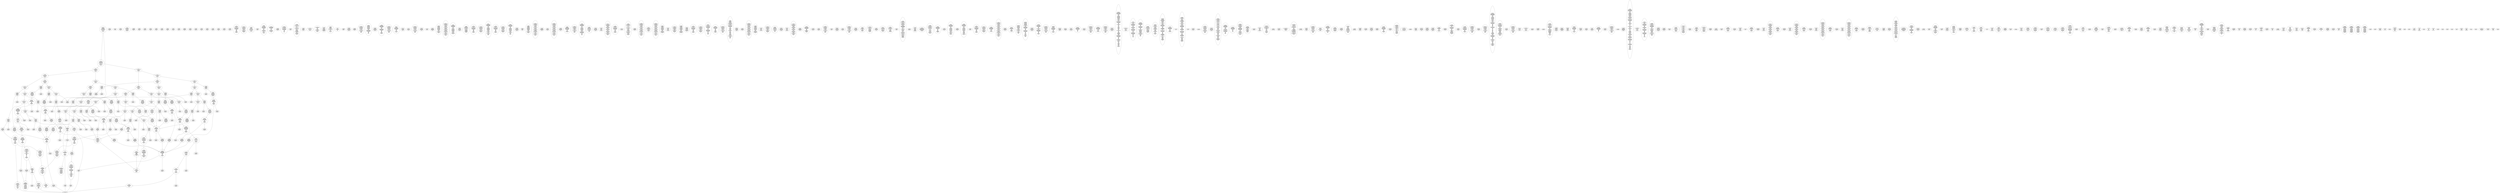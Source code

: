 /* Generated by GvGen v.1.0 (https://www.github.com/stricaud/gvgen) */

digraph G {
compound=true;
   node1 [label="[anywhere]"];
   node2 [label="# 0x0
PUSHX Data
PUSHX Data
MSTORE
PUSHX LogicData
CALLDATASIZE
LT
PUSHX Data
JUMPI
"];
   node3 [label="# 0xd
PUSHX Data
CALLDATALOAD
PUSHX BitData
SHR
PUSHX LogicData
GT
PUSHX Data
JUMPI
"];
   node4 [label="# 0x1e
PUSHX LogicData
GT
PUSHX Data
JUMPI
"];
   node5 [label="# 0x29
PUSHX LogicData
GT
PUSHX Data
JUMPI
"];
   node6 [label="# 0x34
PUSHX LogicData
EQ
PUSHX Data
JUMPI
"];
   node7 [label="# 0x3f
PUSHX LogicData
EQ
PUSHX Data
JUMPI
"];
   node8 [label="# 0x4a
PUSHX LogicData
EQ
PUSHX Data
JUMPI
"];
   node9 [label="# 0x55
PUSHX LogicData
EQ
PUSHX Data
JUMPI
"];
   node10 [label="# 0x60
PUSHX Data
REVERT
"];
   node11 [label="# 0x64
JUMPDEST
PUSHX LogicData
EQ
PUSHX Data
JUMPI
"];
   node12 [label="# 0x70
PUSHX LogicData
EQ
PUSHX Data
JUMPI
"];
   node13 [label="# 0x7b
PUSHX LogicData
EQ
PUSHX Data
JUMPI
"];
   node14 [label="# 0x86
PUSHX LogicData
EQ
PUSHX Data
JUMPI
"];
   node15 [label="# 0x91
PUSHX Data
REVERT
"];
   node16 [label="# 0x95
JUMPDEST
PUSHX LogicData
GT
PUSHX Data
JUMPI
"];
   node17 [label="# 0xa1
PUSHX LogicData
EQ
PUSHX Data
JUMPI
"];
   node18 [label="# 0xac
PUSHX LogicData
EQ
PUSHX Data
JUMPI
"];
   node19 [label="# 0xb7
PUSHX LogicData
EQ
PUSHX Data
JUMPI
"];
   node20 [label="# 0xc2
PUSHX LogicData
EQ
PUSHX Data
JUMPI
"];
   node21 [label="# 0xcd
PUSHX Data
REVERT
"];
   node22 [label="# 0xd1
JUMPDEST
PUSHX LogicData
EQ
PUSHX Data
JUMPI
"];
   node23 [label="# 0xdd
PUSHX LogicData
EQ
PUSHX Data
JUMPI
"];
   node24 [label="# 0xe8
PUSHX LogicData
EQ
PUSHX Data
JUMPI
"];
   node25 [label="# 0xf3
PUSHX Data
REVERT
"];
   node26 [label="# 0xf7
JUMPDEST
PUSHX LogicData
GT
PUSHX Data
JUMPI
"];
   node27 [label="# 0x103
PUSHX LogicData
GT
PUSHX Data
JUMPI
"];
   node28 [label="# 0x10e
PUSHX LogicData
EQ
PUSHX Data
JUMPI
"];
   node29 [label="# 0x119
PUSHX LogicData
EQ
PUSHX Data
JUMPI
"];
   node30 [label="# 0x124
PUSHX LogicData
EQ
PUSHX Data
JUMPI
"];
   node31 [label="# 0x12f
PUSHX LogicData
EQ
PUSHX Data
JUMPI
"];
   node32 [label="# 0x13a
PUSHX Data
REVERT
"];
   node33 [label="# 0x13e
JUMPDEST
PUSHX LogicData
EQ
PUSHX Data
JUMPI
"];
   node34 [label="# 0x14a
PUSHX LogicData
EQ
PUSHX Data
JUMPI
"];
   node35 [label="# 0x155
PUSHX LogicData
EQ
PUSHX Data
JUMPI
"];
   node36 [label="# 0x160
PUSHX LogicData
EQ
PUSHX Data
JUMPI
"];
   node37 [label="# 0x16b
PUSHX Data
REVERT
"];
   node38 [label="# 0x16f
JUMPDEST
PUSHX LogicData
GT
PUSHX Data
JUMPI
"];
   node39 [label="# 0x17b
PUSHX LogicData
EQ
PUSHX Data
JUMPI
"];
   node40 [label="# 0x186
PUSHX LogicData
EQ
PUSHX Data
JUMPI
"];
   node41 [label="# 0x191
PUSHX LogicData
EQ
PUSHX Data
JUMPI
"];
   node42 [label="# 0x19c
PUSHX LogicData
EQ
PUSHX Data
JUMPI
"];
   node43 [label="# 0x1a7
PUSHX Data
REVERT
"];
   node44 [label="# 0x1ab
JUMPDEST
PUSHX LogicData
EQ
PUSHX Data
JUMPI
"];
   node45 [label="# 0x1b6
PUSHX LogicData
EQ
PUSHX Data
JUMPI
"];
   node46 [label="# 0x1c1
PUSHX LogicData
EQ
PUSHX Data
JUMPI
"];
   node47 [label="# 0x1cc
JUMPDEST
PUSHX Data
REVERT
"];
   node48 [label="# 0x1d1
JUMPDEST
CALLVALUE
ISZERO
PUSHX Data
JUMPI
"];
   node49 [label="# 0x1d9
PUSHX Data
REVERT
"];
   node50 [label="# 0x1dd
JUMPDEST
PUSHX Data
PUSHX Data
CALLDATASIZE
PUSHX Data
PUSHX Data
JUMP
"];
   node51 [label="# 0x1ec
JUMPDEST
PUSHX Data
JUMP
"];
   node52 [label="# 0x1f1
JUMPDEST
STOP
"];
   node53 [label="# 0x1f3
JUMPDEST
CALLVALUE
ISZERO
PUSHX Data
JUMPI
"];
   node54 [label="# 0x1fb
PUSHX Data
REVERT
"];
   node55 [label="# 0x1ff
JUMPDEST
PUSHX Data
PUSHX Data
CALLDATASIZE
PUSHX Data
PUSHX Data
JUMP
"];
   node56 [label="# 0x20e
JUMPDEST
PUSHX Data
JUMP
"];
   node57 [label="# 0x213
JUMPDEST
PUSHX MemData
MLOAD
ISZERO
ISZERO
MSTORE
PUSHX ArithData
ADD
"];
   node58 [label="# 0x21f
JUMPDEST
PUSHX MemData
MLOAD
SUB
RETURN
"];
   node59 [label="# 0x228
JUMPDEST
CALLVALUE
ISZERO
PUSHX Data
JUMPI
"];
   node60 [label="# 0x230
PUSHX Data
REVERT
"];
   node61 [label="# 0x234
JUMPDEST
PUSHX Data
PUSHX Data
JUMP
"];
   node62 [label="# 0x23d
JUMPDEST
PUSHX MemData
MLOAD
PUSHX Data
PUSHX Data
JUMP
"];
   node63 [label="# 0x24a
JUMPDEST
CALLVALUE
ISZERO
PUSHX Data
JUMPI
"];
   node64 [label="# 0x252
PUSHX Data
REVERT
"];
   node65 [label="# 0x256
JUMPDEST
PUSHX Data
PUSHX Data
CALLDATASIZE
PUSHX Data
PUSHX Data
JUMP
"];
   node66 [label="# 0x265
JUMPDEST
PUSHX Data
JUMP
"];
   node67 [label="# 0x26a
JUMPDEST
PUSHX MemData
MLOAD
PUSHX ArithData
PUSHX BitData
PUSHX BitData
SHL
SUB
AND
MSTORE
PUSHX ArithData
ADD
PUSHX Data
JUMP
"];
   node68 [label="# 0x282
JUMPDEST
CALLVALUE
ISZERO
PUSHX Data
JUMPI
"];
   node69 [label="# 0x28a
PUSHX Data
REVERT
"];
   node70 [label="# 0x28e
JUMPDEST
PUSHX Data
PUSHX Data
CALLDATASIZE
PUSHX Data
PUSHX Data
JUMP
"];
   node71 [label="# 0x29d
JUMPDEST
PUSHX Data
JUMP
"];
   node72 [label="# 0x2a2
JUMPDEST
CALLVALUE
ISZERO
PUSHX Data
JUMPI
"];
   node73 [label="# 0x2aa
PUSHX Data
REVERT
"];
   node74 [label="# 0x2ae
JUMPDEST
PUSHX Data
PUSHX Data
JUMP
"];
   node75 [label="# 0x2b7
JUMPDEST
CALLVALUE
ISZERO
PUSHX Data
JUMPI
"];
   node76 [label="# 0x2bf
PUSHX Data
REVERT
"];
   node77 [label="# 0x2c3
JUMPDEST
PUSHX StorData
SLOAD
PUSHX StorData
SLOAD
SUB
"];
   node78 [label="# 0x2cc
JUMPDEST
PUSHX MemData
MLOAD
MSTORE
PUSHX ArithData
ADD
PUSHX Data
JUMP
"];
   node79 [label="# 0x2da
JUMPDEST
CALLVALUE
ISZERO
PUSHX Data
JUMPI
"];
   node80 [label="# 0x2e2
PUSHX Data
REVERT
"];
   node81 [label="# 0x2e6
JUMPDEST
PUSHX Data
PUSHX Data
CALLDATASIZE
PUSHX Data
PUSHX Data
JUMP
"];
   node82 [label="# 0x2f5
JUMPDEST
PUSHX Data
JUMP
"];
   node83 [label="# 0x2fa
JUMPDEST
CALLVALUE
ISZERO
PUSHX Data
JUMPI
"];
   node84 [label="# 0x302
PUSHX Data
REVERT
"];
   node85 [label="# 0x306
JUMPDEST
PUSHX Data
PUSHX Data
CALLDATASIZE
PUSHX Data
PUSHX Data
JUMP
"];
   node86 [label="# 0x315
JUMPDEST
PUSHX Data
JUMP
"];
   node87 [label="# 0x31a
JUMPDEST
CALLVALUE
ISZERO
PUSHX Data
JUMPI
"];
   node88 [label="# 0x322
PUSHX Data
REVERT
"];
   node89 [label="# 0x326
JUMPDEST
PUSHX Data
PUSHX Data
CALLDATASIZE
PUSHX Data
PUSHX Data
JUMP
"];
   node90 [label="# 0x335
JUMPDEST
PUSHX Data
JUMP
"];
   node91 [label="# 0x33a
JUMPDEST
CALLVALUE
ISZERO
PUSHX Data
JUMPI
"];
   node92 [label="# 0x342
PUSHX Data
REVERT
"];
   node93 [label="# 0x346
JUMPDEST
PUSHX Data
PUSHX Data
JUMP
"];
   node94 [label="# 0x34f
JUMPDEST
CALLVALUE
ISZERO
PUSHX Data
JUMPI
"];
   node95 [label="# 0x357
PUSHX Data
REVERT
"];
   node96 [label="# 0x35b
JUMPDEST
PUSHX Data
PUSHX Data
CALLDATASIZE
PUSHX Data
PUSHX Data
JUMP
"];
   node97 [label="# 0x36a
JUMPDEST
PUSHX Data
JUMP
"];
   node98 [label="# 0x36f
JUMPDEST
CALLVALUE
ISZERO
PUSHX Data
JUMPI
"];
   node99 [label="# 0x377
PUSHX Data
REVERT
"];
   node100 [label="# 0x37b
JUMPDEST
PUSHX Data
PUSHX Data
CALLDATASIZE
PUSHX Data
PUSHX Data
JUMP
"];
   node101 [label="# 0x38a
JUMPDEST
PUSHX Data
JUMP
"];
   node102 [label="# 0x38f
JUMPDEST
CALLVALUE
ISZERO
PUSHX Data
JUMPI
"];
   node103 [label="# 0x397
PUSHX Data
REVERT
"];
   node104 [label="# 0x39b
JUMPDEST
PUSHX Data
PUSHX Data
JUMP
"];
   node105 [label="# 0x3a5
JUMPDEST
CALLVALUE
ISZERO
PUSHX Data
JUMPI
"];
   node106 [label="# 0x3ad
PUSHX Data
REVERT
"];
   node107 [label="# 0x3b1
JUMPDEST
PUSHX Data
PUSHX Data
CALLDATASIZE
PUSHX Data
PUSHX Data
JUMP
"];
   node108 [label="# 0x3c0
JUMPDEST
PUSHX Data
JUMP
"];
   node109 [label="# 0x3c5
JUMPDEST
CALLVALUE
ISZERO
PUSHX Data
JUMPI
"];
   node110 [label="# 0x3cd
PUSHX Data
REVERT
"];
   node111 [label="# 0x3d1
JUMPDEST
PUSHX Data
PUSHX Data
CALLDATASIZE
PUSHX Data
PUSHX Data
JUMP
"];
   node112 [label="# 0x3e0
JUMPDEST
PUSHX Data
JUMP
"];
   node113 [label="# 0x3e5
JUMPDEST
CALLVALUE
ISZERO
PUSHX Data
JUMPI
"];
   node114 [label="# 0x3ed
PUSHX Data
REVERT
"];
   node115 [label="# 0x3f1
JUMPDEST
PUSHX Data
PUSHX Data
CALLDATASIZE
PUSHX Data
PUSHX Data
JUMP
"];
   node116 [label="# 0x400
JUMPDEST
PUSHX Data
JUMP
"];
   node117 [label="# 0x405
JUMPDEST
CALLVALUE
ISZERO
PUSHX Data
JUMPI
"];
   node118 [label="# 0x40d
PUSHX Data
REVERT
"];
   node119 [label="# 0x411
JUMPDEST
PUSHX Data
PUSHX Data
JUMP
"];
   node120 [label="# 0x41a
JUMPDEST
PUSHX Data
PUSHX Data
CALLDATASIZE
PUSHX Data
PUSHX Data
JUMP
"];
   node121 [label="# 0x428
JUMPDEST
PUSHX Data
JUMP
"];
   node122 [label="# 0x42d
JUMPDEST
CALLVALUE
ISZERO
PUSHX Data
JUMPI
"];
   node123 [label="# 0x435
PUSHX Data
REVERT
"];
   node124 [label="# 0x439
JUMPDEST
PUSHX Data
PUSHX Data
CALLDATASIZE
PUSHX Data
PUSHX Data
JUMP
"];
   node125 [label="# 0x448
JUMPDEST
PUSHX Data
JUMP
"];
   node126 [label="# 0x44d
JUMPDEST
CALLVALUE
ISZERO
PUSHX Data
JUMPI
"];
   node127 [label="# 0x455
PUSHX Data
REVERT
"];
   node128 [label="# 0x459
JUMPDEST
PUSHX Data
PUSHX Data
JUMP
"];
   node129 [label="# 0x462
JUMPDEST
CALLVALUE
ISZERO
PUSHX Data
JUMPI
"];
   node130 [label="# 0x46a
PUSHX Data
REVERT
"];
   node131 [label="# 0x46e
JUMPDEST
PUSHX StorData
SLOAD
PUSHX ArithData
PUSHX BitData
PUSHX BitData
SHL
SUB
AND
PUSHX Data
JUMP
"];
   node132 [label="# 0x480
JUMPDEST
CALLVALUE
ISZERO
PUSHX Data
JUMPI
"];
   node133 [label="# 0x488
PUSHX Data
REVERT
"];
   node134 [label="# 0x48c
JUMPDEST
PUSHX Data
PUSHX Data
JUMP
"];
   node135 [label="# 0x495
JUMPDEST
CALLVALUE
ISZERO
PUSHX Data
JUMPI
"];
   node136 [label="# 0x49d
PUSHX Data
REVERT
"];
   node137 [label="# 0x4a1
JUMPDEST
PUSHX Data
PUSHX Data
CALLDATASIZE
PUSHX Data
PUSHX Data
JUMP
"];
   node138 [label="# 0x4b0
JUMPDEST
PUSHX Data
JUMP
"];
   node139 [label="# 0x4b5
JUMPDEST
CALLVALUE
ISZERO
PUSHX Data
JUMPI
"];
   node140 [label="# 0x4bd
PUSHX Data
REVERT
"];
   node141 [label="# 0x4c1
JUMPDEST
PUSHX StorData
SLOAD
PUSHX Data
PUSHX BitData
AND
JUMP
"];
   node142 [label="# 0x4cf
JUMPDEST
PUSHX Data
PUSHX Data
CALLDATASIZE
PUSHX Data
PUSHX Data
JUMP
"];
   node143 [label="# 0x4dd
JUMPDEST
PUSHX Data
JUMP
"];
   node144 [label="# 0x4e2
JUMPDEST
CALLVALUE
ISZERO
PUSHX Data
JUMPI
"];
   node145 [label="# 0x4ea
PUSHX Data
REVERT
"];
   node146 [label="# 0x4ee
JUMPDEST
PUSHX Data
PUSHX Data
CALLDATASIZE
PUSHX Data
PUSHX Data
JUMP
"];
   node147 [label="# 0x4fd
JUMPDEST
PUSHX Data
JUMP
"];
   node148 [label="# 0x502
JUMPDEST
CALLVALUE
ISZERO
PUSHX Data
JUMPI
"];
   node149 [label="# 0x50a
PUSHX Data
REVERT
"];
   node150 [label="# 0x50e
JUMPDEST
PUSHX Data
PUSHX Data
CALLDATASIZE
PUSHX Data
PUSHX Data
JUMP
"];
   node151 [label="# 0x51d
JUMPDEST
PUSHX Data
JUMP
"];
   node152 [label="# 0x522
JUMPDEST
CALLVALUE
ISZERO
PUSHX Data
JUMPI
"];
   node153 [label="# 0x52a
PUSHX Data
REVERT
"];
   node154 [label="# 0x52e
JUMPDEST
PUSHX Data
PUSHX Data
CALLDATASIZE
PUSHX Data
PUSHX Data
JUMP
"];
   node155 [label="# 0x53d
JUMPDEST
PUSHX Data
JUMP
"];
   node156 [label="# 0x542
JUMPDEST
CALLVALUE
ISZERO
PUSHX Data
JUMPI
"];
   node157 [label="# 0x54a
PUSHX Data
REVERT
"];
   node158 [label="# 0x54e
JUMPDEST
PUSHX Data
PUSHX Data
CALLDATASIZE
PUSHX Data
PUSHX Data
JUMP
"];
   node159 [label="# 0x55d
JUMPDEST
PUSHX Data
JUMP
"];
   node160 [label="# 0x562
JUMPDEST
PUSHX StorData
SLOAD
PUSHX ArithData
PUSHX BitData
PUSHX BitData
SHL
SUB
AND
CALLER
EQ
PUSHX Data
JUMPI
"];
   node161 [label="# 0x575
PUSHX MemData
MLOAD
PUSHX BitData
PUSHX BitData
SHL
MSTORE
PUSHX ArithData
ADD
PUSHX Data
PUSHX Data
JUMP
"];
   node162 [label="# 0x58c
JUMPDEST
PUSHX MemData
MLOAD
SUB
REVERT
"];
   node163 [label="# 0x595
JUMPDEST
MLOAD
PUSHX Data
PUSHX Data
PUSHX ArithData
ADD
PUSHX Data
JUMP
"];
   node164 [label="# 0x5a8
JUMPDEST
JUMP
"];
   node165 [label="# 0x5ac
JUMPDEST
PUSHX Data
PUSHX ArithData
PUSHX BitData
PUSHX BitData
SHL
SUB
NOT
AND
PUSHX BitData
PUSHX BitData
SHL
EQ
PUSHX Data
JUMPI
"];
   node166 [label="# 0x5c8
PUSHX ArithData
PUSHX BitData
PUSHX BitData
SHL
SUB
NOT
AND
PUSHX BitData
PUSHX BitData
SHL
EQ
"];
   node167 [label="# 0x5dd
JUMPDEST
PUSHX Data
JUMPI
"];
   node168 [label="# 0x5e3
PUSHX BitData
PUSHX BitData
SHL
PUSHX ArithData
PUSHX BitData
PUSHX BitData
SHL
SUB
NOT
AND
EQ
"];
   node169 [label="# 0x5f8
JUMPDEST
JUMP
"];
   node170 [label="# 0x5fe
JUMPDEST
PUSHX Data
PUSHX StorData
SLOAD
PUSHX Data
PUSHX Data
JUMP
"];
   node171 [label="# 0x60d
JUMPDEST
PUSHX ArithData
ADD
PUSHX ArithData
DIV
MUL
PUSHX ArithData
ADD
PUSHX MemData
MLOAD
ADD
PUSHX Data
MSTORE
MSTORE
PUSHX ArithData
ADD
SLOAD
PUSHX Data
PUSHX Data
JUMP
"];
   node172 [label="# 0x639
JUMPDEST
ISZERO
PUSHX Data
JUMPI
"];
   node173 [label="# 0x640
PUSHX LogicData
LT
PUSHX Data
JUMPI
"];
   node174 [label="# 0x648
PUSHX ArithData
SLOAD
DIV
MUL
MSTORE
PUSHX ArithData
ADD
PUSHX Data
JUMP
"];
   node175 [label="# 0x65b
JUMPDEST
ADD
PUSHX Data
MSTORE
PUSHX Data
PUSHX Data
SHA3
"];
   node176 [label="# 0x669
JUMPDEST
SLOAD
MSTORE
PUSHX ArithData
ADD
PUSHX ArithData
ADD
GT
PUSHX Data
JUMPI
"];
   node177 [label="# 0x67d
SUB
PUSHX BitData
AND
ADD
"];
   node178 [label="# 0x686
JUMPDEST
JUMP
"];
   node179 [label="# 0x690
JUMPDEST
PUSHX Data
PUSHX Data
PUSHX Data
JUMP
"];
   node180 [label="# 0x69b
JUMPDEST
PUSHX Data
JUMPI
"];
   node181 [label="# 0x6a0
PUSHX MemData
MLOAD
PUSHX BitData
PUSHX BitData
SHL
MSTORE
PUSHX ArithData
ADD
PUSHX MemData
MLOAD
SUB
REVERT
"];
   node182 [label="# 0x6b8
JUMPDEST
PUSHX Data
MSTORE
PUSHX Data
PUSHX Data
MSTORE
PUSHX Data
SHA3
SLOAD
PUSHX ArithData
PUSHX BitData
PUSHX BitData
SHL
SUB
AND
JUMP
"];
   node183 [label="# 0x6d4
JUMPDEST
PUSHX Data
PUSHX Data
PUSHX Data
JUMP
"];
   node184 [label="# 0x6df
JUMPDEST
PUSHX ArithData
PUSHX BitData
PUSHX BitData
SHL
SUB
AND
PUSHX ArithData
PUSHX BitData
PUSHX BitData
SHL
SUB
AND
EQ
ISZERO
PUSHX Data
JUMPI
"];
   node185 [label="# 0x6fc
PUSHX MemData
MLOAD
PUSHX BitData
PUSHX BitData
SHL
MSTORE
PUSHX ArithData
ADD
PUSHX MemData
MLOAD
SUB
REVERT
"];
   node186 [label="# 0x714
JUMPDEST
CALLER
PUSHX ArithData
PUSHX BitData
PUSHX BitData
SHL
SUB
AND
EQ
PUSHX Data
JUMPI
"];
   node187 [label="# 0x725
PUSHX Data
CALLER
PUSHX Data
JUMP
"];
   node188 [label="# 0x72e
JUMPDEST
PUSHX Data
JUMPI
"];
   node189 [label="# 0x733
PUSHX MemData
MLOAD
PUSHX BitData
PUSHX BitData
SHL
MSTORE
PUSHX ArithData
ADD
PUSHX MemData
MLOAD
SUB
REVERT
"];
   node190 [label="# 0x74b
JUMPDEST
PUSHX Data
PUSHX Data
JUMP
"];
   node191 [label="# 0x756
JUMPDEST
JUMP
"];
   node192 [label="# 0x75b
JUMPDEST
PUSHX StorData
SLOAD
PUSHX ArithData
PUSHX BitData
PUSHX BitData
SHL
SUB
AND
CALLER
EQ
PUSHX Data
JUMPI
"];
   node193 [label="# 0x76e
PUSHX MemData
MLOAD
PUSHX BitData
PUSHX BitData
SHL
MSTORE
PUSHX ArithData
ADD
PUSHX Data
PUSHX Data
JUMP
"];
   node194 [label="# 0x785
JUMPDEST
PUSHX StorData
SLOAD
PUSHX BitData
NOT
AND
PUSHX BitData
OR
SSTORE
JUMP
"];
   node195 [label="# 0x794
JUMPDEST
PUSHX Data
PUSHX Data
JUMP
"];
   node196 [label="# 0x79f
JUMPDEST
CALLER
PUSHX Data
MSTORE
PUSHX Data
PUSHX Data
MSTORE
PUSHX Data
SHA3
SLOAD
PUSHX BitData
AND
PUSHX Data
JUMPI
"];
   node197 [label="# 0x7b7
PUSHX MemData
MLOAD
PUSHX BitData
PUSHX BitData
SHL
MSTORE
PUSHX Data
PUSHX ArithData
ADD
MSTORE
PUSHX Data
PUSHX ArithData
ADD
MSTORE
PUSHX BitData
PUSHX BitData
SHL
PUSHX ArithData
ADD
MSTORE
PUSHX ArithData
ADD
PUSHX Data
JUMP
"];
   node198 [label="# 0x7fa
JUMPDEST
PUSHX ArithData
PUSHX BitData
PUSHX BitData
SHL
SUB
AND
PUSHX Data
MSTORE
PUSHX Data
PUSHX Data
MSTORE
PUSHX Data
SHA3
SLOAD
PUSHX Data
PUSHX Data
JUMP
"];
   node199 [label="# 0x822
JUMPDEST
SSTORE
PUSHX Data
PUSHX Data
JUMP
"];
   node200 [label="# 0x832
JUMPDEST
PUSHX Data
PUSHX MemData
MLOAD
PUSHX ArithData
ADD
PUSHX Data
MSTORE
PUSHX Data
MSTORE
PUSHX Data
JUMP
"];
   node201 [label="# 0x84d
JUMPDEST
PUSHX StorData
SLOAD
PUSHX ArithData
PUSHX BitData
PUSHX BitData
SHL
SUB
AND
CALLER
EQ
PUSHX Data
JUMPI
"];
   node202 [label="# 0x860
PUSHX MemData
MLOAD
PUSHX BitData
PUSHX BitData
SHL
MSTORE
PUSHX ArithData
ADD
PUSHX Data
PUSHX Data
JUMP
"];
   node203 [label="# 0x877
JUMPDEST
PUSHX ArithData
PUSHX BitData
PUSHX BitData
SHL
SUB
AND
PUSHX Data
MSTORE
PUSHX Data
PUSHX Data
MSTORE
PUSHX Data
SHA3
SLOAD
PUSHX BitData
NOT
AND
PUSHX BitData
OR
SSTORE
JUMP
"];
   node204 [label="# 0x89b
JUMPDEST
PUSHX StorData
SLOAD
PUSHX ArithData
PUSHX BitData
PUSHX BitData
SHL
SUB
AND
CALLER
EQ
PUSHX Data
JUMPI
"];
   node205 [label="# 0x8ae
PUSHX MemData
MLOAD
PUSHX BitData
PUSHX BitData
SHL
MSTORE
PUSHX ArithData
ADD
PUSHX Data
PUSHX Data
JUMP
"];
   node206 [label="# 0x8c5
JUMPDEST
PUSHX ArithData
PUSHX BitData
PUSHX BitData
SHL
SUB
AND
PUSHX Data
MSTORE
PUSHX Data
PUSHX Data
MSTORE
PUSHX Data
SHA3
SLOAD
PUSHX BitData
NOT
AND
SSTORE
JUMP
"];
   node207 [label="# 0x8e6
JUMPDEST
PUSHX Data
PUSHX Data
PUSHX Data
JUMP
"];
   node208 [label="# 0x8f1
JUMPDEST
MLOAD
JUMP
"];
   node209 [label="# 0x8f8
JUMPDEST
CALLER
PUSHX Data
MSTORE
PUSHX Data
PUSHX Data
MSTORE
PUSHX Data
SHA3
SLOAD
PUSHX BitData
AND
PUSHX Data
JUMPI
"];
   node210 [label="# 0x910
PUSHX MemData
MLOAD
PUSHX BitData
PUSHX BitData
SHL
MSTORE
PUSHX Data
PUSHX ArithData
ADD
MSTORE
PUSHX Data
PUSHX ArithData
ADD
MSTORE
PUSHX BitData
PUSHX BitData
SHL
PUSHX ArithData
ADD
MSTORE
PUSHX ArithData
ADD
PUSHX Data
JUMP
"];
   node211 [label="# 0x953
JUMPDEST
PUSHX Data
PUSHX Data
JUMP
"];
   node212 [label="# 0x95c
JUMPDEST
PUSHX Data
JUMPI
"];
   node213 [label="# 0x961
PUSHX MemData
MLOAD
PUSHX BitData
PUSHX BitData
SHL
MSTORE
PUSHX Data
PUSHX ArithData
ADD
MSTORE
PUSHX Data
PUSHX ArithData
ADD
MSTORE
PUSHX BitData
PUSHX BitData
SHL
PUSHX ArithData
ADD
MSTORE
PUSHX ArithData
ADD
PUSHX Data
JUMP
"];
   node214 [label="# 0x99f
JUMPDEST
PUSHX Data
PUSHX Data
JUMP
"];
   node215 [label="# 0x9a8
JUMPDEST
JUMP
"];
   node216 [label="# 0x9ab
JUMPDEST
PUSHX Data
PUSHX ArithData
PUSHX BitData
PUSHX BitData
SHL
SUB
AND
PUSHX Data
JUMPI
"];
   node217 [label="# 0x9bc
PUSHX MemData
MLOAD
PUSHX BitData
PUSHX BitData
SHL
MSTORE
PUSHX ArithData
ADD
PUSHX MemData
MLOAD
SUB
REVERT
"];
   node218 [label="# 0x9d4
JUMPDEST
PUSHX ArithData
PUSHX BitData
PUSHX BitData
SHL
SUB
AND
PUSHX Data
MSTORE
PUSHX Data
PUSHX Data
MSTORE
PUSHX Data
SHA3
SLOAD
PUSHX ArithData
PUSHX BitData
PUSHX BitData
SHL
SUB
AND
JUMP
"];
   node219 [label="# 0x9f9
JUMPDEST
PUSHX StorData
SLOAD
PUSHX ArithData
PUSHX BitData
PUSHX BitData
SHL
SUB
AND
CALLER
EQ
PUSHX Data
JUMPI
"];
   node220 [label="# 0xa0c
PUSHX MemData
MLOAD
PUSHX BitData
PUSHX BitData
SHL
MSTORE
PUSHX ArithData
ADD
PUSHX Data
PUSHX Data
JUMP
"];
   node221 [label="# 0xa23
JUMPDEST
PUSHX Data
PUSHX Data
PUSHX Data
JUMP
"];
   node222 [label="# 0xa2d
JUMPDEST
JUMP
"];
   node223 [label="# 0xa2f
JUMPDEST
PUSHX Data
PUSHX Data
PUSHX StorData
SLOAD
PUSHX StorData
SLOAD
SUB
JUMP
"];
   node224 [label="# 0xa3f
JUMPDEST
PUSHX Data
PUSHX Data
PUSHX Data
JUMP
"];
   node225 [label="# 0xa4a
JUMPDEST
GT
ISZERO
PUSHX Data
JUMPI
"];
   node226 [label="# 0xa51
PUSHX MemData
MLOAD
PUSHX BitData
PUSHX BitData
SHL
MSTORE
PUSHX Data
PUSHX ArithData
ADD
MSTORE
PUSHX Data
PUSHX ArithData
ADD
MSTORE
PUSHX Data
PUSHX ArithData
ADD
MSTORE
PUSHX ArithData
ADD
PUSHX Data
JUMP
"];
   node227 [label="# 0xa98
JUMPDEST
PUSHX StorData
SLOAD
PUSHX ArithData
PUSHX BitData
PUSHX BitData
SHL
SUB
AND
CALLER
EQ
PUSHX Data
JUMPI
"];
   node228 [label="# 0xaab
PUSHX Data
CALLER
"];
   node229 [label="# 0xaaf
JUMPDEST
PUSHX ArithData
ADD
PUSHX ArithData
DIV
MUL
PUSHX ArithData
ADD
PUSHX MemData
MLOAD
ADD
PUSHX Data
MSTORE
MSTORE
PUSHX ArithData
ADD
CALLDATACOPY
PUSHX Data
ADD
MSTORE
PUSHX Data
JUMP
"];
   node230 [label="# 0xaeb
JUMPDEST
PUSHX Data
JUMPI
"];
   node231 [label="# 0xaf0
PUSHX MemData
MLOAD
PUSHX BitData
PUSHX BitData
SHL
MSTORE
PUSHX Data
PUSHX ArithData
ADD
MSTORE
PUSHX Data
PUSHX ArithData
ADD
MSTORE
PUSHX BitData
PUSHX BitData
SHL
PUSHX ArithData
ADD
MSTORE
PUSHX ArithData
ADD
PUSHX Data
JUMP
"];
   node232 [label="# 0xb31
JUMPDEST
PUSHX StorData
SLOAD
PUSHX BitData
AND
PUSHX Data
JUMPI
"];
   node233 [label="# 0xb3c
PUSHX MemData
MLOAD
PUSHX BitData
PUSHX BitData
SHL
MSTORE
PUSHX Data
PUSHX ArithData
ADD
MSTORE
PUSHX Data
PUSHX ArithData
ADD
MSTORE
PUSHX BitData
PUSHX BitData
SHL
PUSHX ArithData
ADD
MSTORE
PUSHX ArithData
ADD
PUSHX Data
JUMP
"];
   node234 [label="# 0xb7a
JUMPDEST
CALLER
PUSHX Data
MSTORE
PUSHX Data
PUSHX Data
MSTORE
PUSHX Data
SHA3
SLOAD
PUSHX Data
PUSHX Data
PUSHX Data
JUMP
"];
   node235 [label="# 0xb97
JUMPDEST
GT
ISZERO
PUSHX Data
JUMPI
"];
   node236 [label="# 0xb9e
PUSHX MemData
MLOAD
PUSHX BitData
PUSHX BitData
SHL
MSTORE
PUSHX ArithData
ADD
PUSHX Data
PUSHX Data
JUMP
"];
   node237 [label="# 0xbb5
JUMPDEST
CALLER
PUSHX Data
MSTORE
PUSHX Data
PUSHX Data
MSTORE
PUSHX Data
SHA3
SLOAD
PUSHX Data
PUSHX Data
PUSHX Data
JUMP
"];
   node238 [label="# 0xbd5
JUMPDEST
SSTORE
PUSHX Data
CALLER
PUSHX Data
PUSHX Data
JUMP
"];
   node239 [label="# 0xbe6
JUMPDEST
PUSHX StorData
SLOAD
PUSHX ArithData
PUSHX BitData
PUSHX BitData
SHL
SUB
AND
CALLER
EQ
PUSHX Data
JUMPI
"];
   node240 [label="# 0xbf9
PUSHX MemData
MLOAD
PUSHX BitData
PUSHX BitData
SHL
MSTORE
PUSHX ArithData
ADD
PUSHX Data
PUSHX Data
JUMP
"];
   node241 [label="# 0xc10
JUMPDEST
PUSHX StorData
SLOAD
PUSHX ArithData
PUSHX BitData
PUSHX BitData
SHL
SUB
NOT
AND
PUSHX ArithData
PUSHX BitData
PUSHX BitData
SHL
SUB
AND
OR
SSTORE
JUMP
"];
   node242 [label="# 0xc32
JUMPDEST
PUSHX Data
PUSHX StorData
SLOAD
PUSHX Data
PUSHX Data
JUMP
"];
   node243 [label="# 0xc41
JUMPDEST
PUSHX ArithData
PUSHX BitData
PUSHX BitData
SHL
SUB
AND
CALLER
EQ
ISZERO
PUSHX Data
JUMPI
"];
   node244 [label="# 0xc53
PUSHX MemData
MLOAD
PUSHX BitData
PUSHX BitData
SHL
MSTORE
PUSHX ArithData
ADD
PUSHX MemData
MLOAD
SUB
REVERT
"];
   node245 [label="# 0xc6b
JUMPDEST
CALLER
PUSHX Data
MSTORE
PUSHX Data
PUSHX ArithData
MSTORE
PUSHX MemData
SHA3
PUSHX ArithData
PUSHX BitData
PUSHX BitData
SHL
SUB
AND
MSTORE
MSTORE
SHA3
SLOAD
PUSHX BitData
NOT
AND
ISZERO
ISZERO
OR
SSTORE
MLOAD
MSTORE
PUSHX Data
ADD
PUSHX MemData
MLOAD
SUB
LOGX
JUMP
"];
   node246 [label="# 0xcd7
JUMPDEST
PUSHX Data
CALLER
PUSHX Data
JUMP
"];
   node247 [label="# 0xce0
JUMPDEST
PUSHX Data
JUMPI
"];
   node248 [label="# 0xce5
PUSHX MemData
MLOAD
PUSHX BitData
PUSHX BitData
SHL
MSTORE
PUSHX Data
PUSHX ArithData
ADD
MSTORE
PUSHX Data
PUSHX ArithData
ADD
MSTORE
PUSHX BitData
PUSHX BitData
SHL
PUSHX ArithData
ADD
MSTORE
PUSHX ArithData
ADD
PUSHX Data
JUMP
"];
   node249 [label="# 0xd26
JUMPDEST
CALLER
PUSHX Data
MSTORE
PUSHX Data
PUSHX Data
MSTORE
PUSHX Data
SHA3
SLOAD
PUSHX Data
PUSHX Data
PUSHX Data
JUMP
"];
   node250 [label="# 0xd43
JUMPDEST
GT
ISZERO
PUSHX Data
JUMPI
"];
   node251 [label="# 0xd4a
PUSHX MemData
MLOAD
PUSHX BitData
PUSHX BitData
SHL
MSTORE
PUSHX ArithData
ADD
PUSHX Data
PUSHX Data
JUMP
"];
   node252 [label="# 0xd61
JUMPDEST
PUSHX Data
PUSHX Data
PUSHX StorData
SLOAD
PUSHX StorData
SLOAD
SUB
JUMP
"];
   node253 [label="# 0xd71
JUMPDEST
PUSHX Data
PUSHX Data
PUSHX Data
JUMP
"];
   node254 [label="# 0xd7c
JUMPDEST
GT
ISZERO
PUSHX Data
JUMPI
"];
   node255 [label="# 0xd83
PUSHX MemData
MLOAD
PUSHX BitData
PUSHX BitData
SHL
MSTORE
PUSHX Data
PUSHX ArithData
ADD
MSTORE
PUSHX Data
PUSHX ArithData
ADD
MSTORE
PUSHX Data
PUSHX ArithData
ADD
MSTORE
PUSHX ArithData
ADD
PUSHX Data
JUMP
"];
   node256 [label="# 0xdca
JUMPDEST
PUSHX Data
PUSHX Data
JUMP
"];
   node257 [label="# 0xdd5
JUMPDEST
PUSHX ArithData
PUSHX BitData
PUSHX BitData
SHL
SUB
AND
EXTCODESIZE
ISZERO
PUSHX Data
JUMPI
"];
   node258 [label="# 0xde6
PUSHX Data
PUSHX Data
JUMP
"];
   node259 [label="# 0xdf1
JUMPDEST
PUSHX Data
JUMPI
"];
   node260 [label="# 0xdf6
PUSHX MemData
MLOAD
PUSHX BitData
PUSHX BitData
SHL
MSTORE
PUSHX ArithData
ADD
PUSHX MemData
MLOAD
SUB
REVERT
"];
   node261 [label="# 0xe0e
JUMPDEST
JUMP
"];
   node262 [label="# 0xe14
JUMPDEST
PUSHX Data
PUSHX Data
PUSHX Data
JUMP
"];
   node263 [label="# 0xe1f
JUMPDEST
PUSHX Data
JUMPI
"];
   node264 [label="# 0xe24
PUSHX MemData
MLOAD
PUSHX BitData
PUSHX BitData
SHL
MSTORE
PUSHX ArithData
ADD
PUSHX MemData
MLOAD
SUB
REVERT
"];
   node265 [label="# 0xe3c
JUMPDEST
PUSHX Data
PUSHX Data
PUSHX Data
JUMP
"];
   node266 [label="# 0xe46
JUMPDEST
MLOAD
PUSHX LogicData
EQ
ISZERO
PUSHX Data
JUMPI
"];
   node267 [label="# 0xe53
PUSHX MemData
MLOAD
PUSHX ArithData
ADD
PUSHX Data
MSTORE
PUSHX Data
MSTORE
PUSHX Data
JUMP
"];
   node268 [label="# 0xe67
JUMPDEST
PUSHX Data
PUSHX Data
JUMP
"];
   node269 [label="# 0xe71
JUMPDEST
PUSHX MemData
MLOAD
PUSHX ArithData
ADD
PUSHX Data
PUSHX Data
JUMP
"];
   node270 [label="# 0xe82
JUMPDEST
PUSHX MemData
MLOAD
PUSHX ArithData
SUB
SUB
MSTORE
PUSHX Data
MSTORE
"];
   node271 [label="# 0xe92
JUMPDEST
JUMP
"];
   node272 [label="# 0xe99
JUMPDEST
PUSHX StorData
SLOAD
PUSHX MemData
MLOAD
PUSHX BitData
PUSHX BitData
SHL
MSTORE
PUSHX ArithData
PUSHX BitData
PUSHX BitData
SHL
SUB
AND
PUSHX ArithData
ADD
MSTORE
PUSHX Data
AND
AND
PUSHX Data
PUSHX ArithData
ADD
PUSHX Data
PUSHX MemData
MLOAD
SUB
EXTCODESIZE
ISZERO
ISZERO
PUSHX Data
JUMPI
"];
   node273 [label="# 0xee2
PUSHX Data
REVERT
"];
   node274 [label="# 0xee6
JUMPDEST
GAS
STATICCALL
ISZERO
ISZERO
PUSHX Data
JUMPI
"];
   node275 [label="# 0xef1
RETURNDATASIZE
PUSHX Data
RETURNDATACOPY
RETURNDATASIZE
PUSHX Data
REVERT
"];
   node276 [label="# 0xefa
JUMPDEST
PUSHX MemData
MLOAD
RETURNDATASIZE
PUSHX BitData
NOT
PUSHX ArithData
ADD
AND
ADD
PUSHX Data
MSTORE
ADD
PUSHX Data
PUSHX Data
JUMP
"];
   node277 [label="# 0xf1e
JUMPDEST
PUSHX ArithData
PUSHX BitData
PUSHX BitData
SHL
SUB
AND
EQ
ISZERO
PUSHX Data
JUMPI
"];
   node278 [label="# 0xf2e
PUSHX Data
PUSHX Data
JUMP
"];
   node279 [label="# 0xf37
JUMPDEST
PUSHX ArithData
PUSHX BitData
PUSHX BitData
SHL
SUB
AND
PUSHX Data
MSTORE
PUSHX Data
PUSHX Data
MSTORE
PUSHX Data
SHA3
SLOAD
PUSHX BitData
AND
ISZERO
PUSHX Data
JUMPI
"];
   node280 [label="# 0xf59
PUSHX Data
PUSHX Data
JUMP
"];
   node281 [label="# 0xf62
JUMPDEST
PUSHX ArithData
PUSHX BitData
PUSHX BitData
SHL
SUB
AND
PUSHX Data
MSTORE
PUSHX Data
PUSHX Data
MSTORE
PUSHX Data
SHA3
AND
MSTORE
MSTORE
SHA3
SLOAD
PUSHX BitData
AND
"];
   node282 [label="# 0xf8c
JUMPDEST
JUMP
"];
   node283 [label="# 0xf94
JUMPDEST
PUSHX StorData
SLOAD
PUSHX ArithData
PUSHX BitData
PUSHX BitData
SHL
SUB
AND
CALLER
EQ
PUSHX Data
JUMPI
"];
   node284 [label="# 0xfa7
PUSHX MemData
MLOAD
PUSHX BitData
PUSHX BitData
SHL
MSTORE
PUSHX ArithData
ADD
PUSHX Data
PUSHX Data
JUMP
"];
   node285 [label="# 0xfbe
JUMPDEST
PUSHX ArithData
PUSHX BitData
PUSHX BitData
SHL
SUB
AND
PUSHX Data
JUMPI
"];
   node286 [label="# 0xfcd
PUSHX MemData
MLOAD
PUSHX BitData
PUSHX BitData
SHL
MSTORE
PUSHX Data
PUSHX ArithData
ADD
MSTORE
PUSHX Data
PUSHX ArithData
ADD
MSTORE
PUSHX Data
PUSHX ArithData
ADD
MSTORE
PUSHX BitData
PUSHX BitData
SHL
PUSHX ArithData
ADD
MSTORE
PUSHX ArithData
ADD
PUSHX Data
JUMP
"];
   node287 [label="# 0x1023
JUMPDEST
PUSHX Data
PUSHX Data
JUMP
"];
   node288 [label="# 0x102c
JUMPDEST
PUSHX Data
PUSHX StorData
SLOAD
LT
ISZERO
PUSHX Data
JUMPI
"];
   node289 [label="# 0x103a
PUSHX Data
MSTORE
PUSHX Data
PUSHX Data
MSTORE
PUSHX Data
SHA3
SLOAD
PUSHX BitData
PUSHX BitData
SHL
DIV
PUSHX BitData
AND
ISZERO
JUMP
"];
   node290 [label="# 0x1058
JUMPDEST
PUSHX Data
MSTORE
PUSHX Data
PUSHX Data
MSTORE
PUSHX MemData
SHA3
SLOAD
PUSHX ArithData
PUSHX BitData
PUSHX BitData
SHL
SUB
NOT
AND
PUSHX ArithData
PUSHX BitData
PUSHX BitData
SHL
SUB
AND
OR
SSTORE
MLOAD
AND
PUSHX Data
LOGX
JUMP
"];
   node291 [label="# 0x10b4
JUMPDEST
PUSHX Data
PUSHX Data
PUSHX Data
JUMP
"];
   node292 [label="# 0x10bf
JUMPDEST
PUSHX ArithData
PUSHX BitData
PUSHX BitData
SHL
SUB
AND
PUSHX ArithData
ADD
MLOAD
PUSHX ArithData
PUSHX BitData
PUSHX BitData
SHL
SUB
AND
EQ
PUSHX Data
JUMPI
"];
   node293 [label="# 0x10df
PUSHX MemData
MLOAD
PUSHX BitData
PUSHX BitData
SHL
MSTORE
PUSHX ArithData
ADD
PUSHX MemData
MLOAD
SUB
REVERT
"];
   node294 [label="# 0x10f6
JUMPDEST
PUSHX Data
CALLER
PUSHX ArithData
PUSHX BitData
PUSHX BitData
SHL
SUB
AND
EQ
PUSHX Data
JUMPI
"];
   node295 [label="# 0x110a
PUSHX Data
CALLER
PUSHX Data
JUMP
"];
   node296 [label="# 0x1114
JUMPDEST
PUSHX Data
JUMPI
"];
   node297 [label="# 0x111a
CALLER
PUSHX Data
PUSHX Data
JUMP
"];
   node298 [label="# 0x1124
JUMPDEST
PUSHX ArithData
PUSHX BitData
PUSHX BitData
SHL
SUB
AND
EQ
"];
   node299 [label="# 0x112f
JUMPDEST
PUSHX Data
JUMPI
"];
   node300 [label="# 0x1137
PUSHX MemData
MLOAD
PUSHX BitData
PUSHX BitData
SHL
MSTORE
PUSHX ArithData
ADD
PUSHX MemData
MLOAD
SUB
REVERT
"];
   node301 [label="# 0x114f
JUMPDEST
PUSHX ArithData
PUSHX BitData
PUSHX BitData
SHL
SUB
AND
PUSHX Data
JUMPI
"];
   node302 [label="# 0x115e
PUSHX MemData
MLOAD
PUSHX BitData
PUSHX BitData
SHL
MSTORE
PUSHX ArithData
ADD
PUSHX MemData
MLOAD
SUB
REVERT
"];
   node303 [label="# 0x1176
JUMPDEST
PUSHX Data
PUSHX Data
PUSHX Data
JUMP
"];
   node304 [label="# 0x1182
JUMPDEST
PUSHX ArithData
PUSHX BitData
PUSHX BitData
SHL
SUB
AND
PUSHX Data
MSTORE
PUSHX Data
PUSHX Data
MSTORE
PUSHX Data
SHA3
SLOAD
PUSHX BitData
NOT
AND
PUSHX ArithData
PUSHX BitData
PUSHX BitData
SHL
SUB
AND
PUSHX BitData
NOT
ADD
AND
OR
SSTORE
AND
MSTORE
SHA3
SLOAD
AND
AND
PUSHX ArithData
ADD
AND
OR
SSTORE
MSTORE
PUSHX Data
MSTORE
SHA3
SLOAD
PUSHX ArithData
PUSHX BitData
PUSHX BitData
SHL
SUB
NOT
AND
OR
PUSHX BitData
PUSHX BitData
SHL
TIMESTAMP
AND
MUL
OR
SSTORE
ADD
MSTORE
SHA3
SLOAD
AND
PUSHX Data
JUMPI
"];
   node305 [label="# 0x121d
PUSHX StorData
SLOAD
EQ
PUSHX Data
JUMPI
"];
   node306 [label="# 0x1226
SLOAD
PUSHX ArithData
ADD
MLOAD
PUSHX ArithData
PUSHX BitData
PUSHX BitData
SHL
SUB
AND
PUSHX BitData
PUSHX BitData
SHL
MUL
PUSHX ArithData
PUSHX BitData
PUSHX BitData
SHL
SUB
NOT
AND
PUSHX ArithData
PUSHX BitData
PUSHX BitData
SHL
SUB
AND
OR
OR
SSTORE
"];
   node307 [label="# 0x1256
JUMPDEST
PUSHX ArithData
PUSHX BitData
PUSHX BitData
SHL
SUB
AND
PUSHX ArithData
PUSHX BitData
PUSHX BitData
SHL
SUB
AND
PUSHX MemData
MLOAD
PUSHX Data
PUSHX Data
CODECOPY
MLOAD
MSTORE
PUSHX MemData
MLOAD
PUSHX MemData
MLOAD
SUB
LOGX
JUMP
"];
   node308 [label="# 0x128f
JUMPDEST
PUSHX Data
PUSHX MemData
MLOAD
PUSHX ArithData
ADD
PUSHX Data
MSTORE
PUSHX Data
MSTORE
PUSHX Data
JUMP
"];
   node309 [label="# 0x12a9
JUMPDEST
PUSHX Data
MLOAD
PUSHX ArithData
ADD
MSTORE
PUSHX Data
MSTORE
PUSHX ArithData
ADD
MSTORE
ADD
MSTORE
PUSHX StorData
SLOAD
LT
ISZERO
PUSHX Data
JUMPI
"];
   node310 [label="# 0x12d2
PUSHX Data
MSTORE
PUSHX Data
PUSHX ArithData
MSTORE
PUSHX Data
SHA3
MLOAD
PUSHX ArithData
ADD
MSTORE
SLOAD
PUSHX ArithData
PUSHX BitData
PUSHX BitData
SHL
SUB
AND
MSTORE
PUSHX BitData
PUSHX BitData
SHL
DIV
PUSHX ArithData
PUSHX BitData
PUSHX BitData
SHL
SUB
AND
ADD
MSTORE
PUSHX BitData
PUSHX BitData
SHL
DIV
PUSHX BitData
AND
ISZERO
ISZERO
ADD
MSTORE
PUSHX Data
JUMPI
"];
   node311 [label="# 0x1329
MLOAD
PUSHX ArithData
PUSHX BitData
PUSHX BitData
SHL
SUB
AND
ISZERO
PUSHX Data
JUMPI
"];
   node312 [label="# 0x1339
JUMP
"];
   node313 [label="# 0x133f
JUMPDEST
PUSHX BitData
NOT
ADD
PUSHX Data
MSTORE
PUSHX Data
PUSHX ArithData
MSTORE
PUSHX Data
SHA3
MLOAD
PUSHX ArithData
ADD
MSTORE
SLOAD
PUSHX ArithData
PUSHX BitData
PUSHX BitData
SHL
SUB
AND
MSTORE
PUSHX BitData
PUSHX BitData
SHL
DIV
PUSHX ArithData
PUSHX BitData
PUSHX BitData
SHL
SUB
AND
ADD
MSTORE
PUSHX BitData
PUSHX BitData
SHL
DIV
PUSHX BitData
AND
ISZERO
ISZERO
ADD
MSTORE
ISZERO
PUSHX Data
JUMPI
"];
   node314 [label="# 0x139d
JUMP
"];
   node315 [label="# 0x13a3
JUMPDEST
PUSHX Data
JUMP
"];
   node316 [label="# 0x13a8
JUMPDEST
"];
   node317 [label="# 0x13aa
JUMPDEST
PUSHX MemData
MLOAD
PUSHX BitData
PUSHX BitData
SHL
MSTORE
PUSHX ArithData
ADD
PUSHX MemData
MLOAD
SUB
REVERT
"];
   node318 [label="# 0x13c3
JUMPDEST
PUSHX Data
PUSHX Data
PUSHX Data
JUMP
"];
   node319 [label="# 0x13ce
JUMPDEST
PUSHX StorData
SLOAD
PUSHX ArithData
PUSHX BitData
PUSHX BitData
SHL
SUB
AND
PUSHX ArithData
PUSHX BitData
PUSHX BitData
SHL
SUB
NOT
AND
OR
SSTORE
PUSHX MemData
MLOAD
AND
PUSHX Data
LOGX
JUMP
"];
   node320 [label="# 0x141e
JUMPDEST
PUSHX MemData
MLOAD
PUSHX BitData
SHL
PUSHX BitData
NOT
AND
PUSHX ArithData
ADD
MSTORE
MLOAD
PUSHX ArithData
SUB
ADD
MSTORE
PUSHX ArithData
ADD
MSTORE
MLOAD
ADD
SHA3
PUSHX Data
PUSHX ArithData
ADD
MSTORE
PUSHX ArithData
ADD
MSTORE
MLOAD
SUB
ADD
MSTORE
PUSHX ArithData
ADD
MSTORE
MLOAD
ADD
SHA3
PUSHX Data
PUSHX Data
PUSHX Data
JUMP
"];
   node321 [label="# 0x14a8
JUMPDEST
PUSHX ArithData
PUSHX BitData
PUSHX BitData
SHL
SUB
AND
PUSHX Data
PUSHX StorData
SLOAD
PUSHX ArithData
PUSHX BitData
PUSHX BitData
SHL
SUB
AND
JUMP
"];
   node322 [label="# 0x14c3
JUMPDEST
PUSHX ArithData
PUSHX BitData
PUSHX BitData
SHL
SUB
AND
EQ
JUMP
"];
   node323 [label="# 0x14d5
JUMPDEST
PUSHX MemData
MLOAD
PUSHX BitData
PUSHX BitData
SHL
MSTORE
PUSHX Data
PUSHX ArithData
PUSHX BitData
PUSHX BitData
SHL
SUB
AND
PUSHX Data
PUSHX Data
CALLER
PUSHX ArithData
ADD
PUSHX Data
JUMP
"];
   node324 [label="# 0x150a
JUMPDEST
PUSHX Data
PUSHX MemData
MLOAD
SUB
PUSHX Data
EXTCODESIZE
ISZERO
ISZERO
PUSHX Data
JUMPI
"];
   node325 [label="# 0x1520
PUSHX Data
REVERT
"];
   node326 [label="# 0x1524
JUMPDEST
GAS
CALL
ISZERO
PUSHX Data
JUMPI
"];
   node327 [label="# 0x1532
PUSHX MemData
MLOAD
PUSHX ArithData
RETURNDATASIZE
ADD
PUSHX BitData
NOT
AND
ADD
MSTORE
PUSHX Data
ADD
PUSHX Data
JUMP
"];
   node328 [label="# 0x1551
JUMPDEST
PUSHX Data
"];
   node329 [label="# 0x1554
JUMPDEST
PUSHX Data
JUMPI
"];
   node330 [label="# 0x1559
RETURNDATASIZE
ISZERO
PUSHX Data
JUMPI
"];
   node331 [label="# 0x1561
PUSHX MemData
MLOAD
PUSHX BitData
NOT
PUSHX ArithData
RETURNDATASIZE
ADD
AND
ADD
PUSHX Data
MSTORE
RETURNDATASIZE
MSTORE
RETURNDATASIZE
PUSHX Data
PUSHX ArithData
ADD
RETURNDATACOPY
PUSHX Data
JUMP
"];
   node332 [label="# 0x1582
JUMPDEST
PUSHX Data
"];
   node333 [label="# 0x1587
JUMPDEST
MLOAD
PUSHX Data
JUMPI
"];
   node334 [label="# 0x158f
PUSHX MemData
MLOAD
PUSHX BitData
PUSHX BitData
SHL
MSTORE
PUSHX ArithData
ADD
PUSHX MemData
MLOAD
SUB
REVERT
"];
   node335 [label="# 0x15a7
JUMPDEST
MLOAD
PUSHX ArithData
ADD
REVERT
"];
   node336 [label="# 0x15af
JUMPDEST
PUSHX ArithData
PUSHX BitData
PUSHX BitData
SHL
SUB
NOT
AND
PUSHX BitData
PUSHX BitData
SHL
EQ
JUMP
"];
   node337 [label="# 0x15cc
JUMPDEST
PUSHX Data
PUSHX StorData
SLOAD
PUSHX Data
PUSHX Data
JUMP
"];
   node338 [label="# 0x15db
JUMPDEST
PUSHX Data
PUSHX Data
JUMPI
"];
   node339 [label="# 0x15e3
PUSHX Data
MLOAD
ADD
MSTORE
PUSHX Data
MSTORE
PUSHX BitData
PUSHX BitData
SHL
PUSHX ArithData
ADD
MSTORE
JUMP
"];
   node340 [label="# 0x15ff
JUMPDEST
PUSHX Data
"];
   node341 [label="# 0x1603
JUMPDEST
ISZERO
PUSHX Data
JUMPI
"];
   node342 [label="# 0x160a
PUSHX Data
PUSHX Data
JUMP
"];
   node343 [label="# 0x1613
JUMPDEST
PUSHX Data
PUSHX Data
PUSHX Data
JUMP
"];
   node344 [label="# 0x1622
JUMPDEST
PUSHX Data
JUMP
"];
   node345 [label="# 0x1629
JUMPDEST
PUSHX Data
PUSHX ArithData
PUSHX BitData
PUSHX BitData
SHL
SUB
GT
ISZERO
PUSHX Data
JUMPI
"];
   node346 [label="# 0x163c
PUSHX Data
PUSHX Data
JUMP
"];
   node347 [label="# 0x1643
JUMPDEST
PUSHX MemData
MLOAD
MSTORE
PUSHX ArithData
ADD
PUSHX BitData
NOT
AND
PUSHX ArithData
ADD
ADD
PUSHX Data
MSTORE
ISZERO
PUSHX Data
JUMPI
"];
   node348 [label="# 0x1661
PUSHX ArithData
ADD
CALLDATASIZE
CALLDATACOPY
ADD
"];
   node349 [label="# 0x166d
JUMPDEST
"];
   node350 [label="# 0x1671
JUMPDEST
ISZERO
PUSHX Data
JUMPI
"];
   node351 [label="# 0x1678
PUSHX Data
PUSHX Data
PUSHX Data
JUMP
"];
   node352 [label="# 0x1682
JUMPDEST
PUSHX Data
PUSHX Data
PUSHX Data
JUMP
"];
   node353 [label="# 0x168f
JUMPDEST
PUSHX Data
PUSHX Data
PUSHX Data
JUMP
"];
   node354 [label="# 0x169a
JUMPDEST
PUSHX BitData
SHL
MLOAD
LT
PUSHX Data
JUMPI
"];
   node355 [label="# 0x16a8
PUSHX Data
PUSHX Data
JUMP
"];
   node356 [label="# 0x16af
JUMPDEST
PUSHX ArithData
ADD
ADD
PUSHX ArithData
PUSHX BitData
PUSHX BitData
SHL
SUB
NOT
AND
PUSHX BitData
BYTE
MSTORE8
PUSHX Data
PUSHX Data
PUSHX Data
JUMP
"];
   node357 [label="# 0x16d1
JUMPDEST
PUSHX Data
JUMP
"];
   node358 [label="# 0x16d8
JUMPDEST
PUSHX StorData
SLOAD
PUSHX ArithData
PUSHX BitData
PUSHX BitData
SHL
SUB
AND
PUSHX Data
JUMPI
"];
   node359 [label="# 0x16ea
PUSHX MemData
MLOAD
PUSHX BitData
PUSHX BitData
SHL
MSTORE
PUSHX ArithData
ADD
PUSHX MemData
MLOAD
SUB
REVERT
"];
   node360 [label="# 0x1701
JUMPDEST
PUSHX Data
JUMPI
"];
   node361 [label="# 0x1707
PUSHX MemData
MLOAD
PUSHX BitData
PUSHX BitData
SHL
MSTORE
PUSHX ArithData
ADD
PUSHX MemData
MLOAD
SUB
REVERT
"];
   node362 [label="# 0x171f
JUMPDEST
PUSHX ArithData
PUSHX BitData
PUSHX BitData
SHL
SUB
AND
PUSHX Data
MSTORE
PUSHX Data
PUSHX Data
MSTORE
PUSHX Data
SHA3
SLOAD
PUSHX BitData
NOT
AND
PUSHX ArithData
PUSHX BitData
PUSHX BitData
SHL
SUB
AND
ADD
AND
OR
PUSHX ArithData
PUSHX BitData
NOT
AND
OR
DIV
AND
ADD
AND
MUL
OR
SSTORE
MSTORE
PUSHX Data
MSTORE
SHA3
SLOAD
PUSHX ArithData
PUSHX BitData
PUSHX BitData
SHL
SUB
NOT
AND
OR
PUSHX BitData
PUSHX BitData
SHL
TIMESTAMP
AND
MUL
OR
SSTORE
ADD
EXTCODESIZE
ISZERO
PUSHX Data
JUMPI
"];
   node363 [label="# 0x17c5
JUMPDEST
PUSHX MemData
MLOAD
PUSHX ArithData
PUSHX BitData
PUSHX BitData
SHL
SUB
AND
PUSHX Data
PUSHX MemData
MLOAD
PUSHX Data
PUSHX Data
CODECOPY
MLOAD
MSTORE
LOGX
PUSHX Data
PUSHX Data
PUSHX ArithData
ADD
PUSHX Data
JUMP
"];
   node364 [label="# 0x17fe
JUMPDEST
PUSHX Data
JUMPI
"];
   node365 [label="# 0x1803
PUSHX MemData
MLOAD
PUSHX BitData
PUSHX BitData
SHL
MSTORE
PUSHX ArithData
ADD
PUSHX MemData
MLOAD
SUB
REVERT
"];
   node366 [label="# 0x181b
JUMPDEST
LT
PUSHX Data
JUMPI
"];
   node367 [label="# 0x1823
PUSHX StorData
SLOAD
EQ
PUSHX Data
JUMPI
"];
   node368 [label="# 0x182c
PUSHX Data
REVERT
"];
   node369 [label="# 0x1830
JUMPDEST
PUSHX Data
JUMP
"];
   node370 [label="# 0x1835
JUMPDEST
"];
   node371 [label="# 0x1836
JUMPDEST
PUSHX MemData
MLOAD
PUSHX ArithData
ADD
PUSHX ArithData
PUSHX BitData
PUSHX BitData
SHL
SUB
AND
PUSHX Data
PUSHX MemData
MLOAD
PUSHX Data
PUSHX Data
CODECOPY
MLOAD
MSTORE
LOGX
LT
PUSHX Data
JUMPI
"];
   node372 [label="# 0x1868
JUMPDEST
PUSHX Data
SSTORE
PUSHX Data
PUSHX Data
JUMP
"];
   node373 [label="# 0x1877
JUMPDEST
PUSHX Data
PUSHX Data
PUSHX Data
JUMP
"];
   node374 [label="# 0x1882
JUMPDEST
MLOAD
ISZERO
PUSHX Data
JUMPI
"];
   node375 [label="# 0x188e
PUSHX Data
CALLER
PUSHX ArithData
PUSHX BitData
PUSHX BitData
SHL
SUB
AND
EQ
PUSHX Data
JUMPI
"];
   node376 [label="# 0x18a1
PUSHX Data
CALLER
PUSHX Data
JUMP
"];
   node377 [label="# 0x18ab
JUMPDEST
PUSHX Data
JUMPI
"];
   node378 [label="# 0x18b1
CALLER
PUSHX Data
PUSHX Data
JUMP
"];
   node379 [label="# 0x18bb
JUMPDEST
PUSHX ArithData
PUSHX BitData
PUSHX BitData
SHL
SUB
AND
EQ
"];
   node380 [label="# 0x18c6
JUMPDEST
PUSHX Data
JUMPI
"];
   node381 [label="# 0x18ce
PUSHX MemData
MLOAD
PUSHX BitData
PUSHX BitData
SHL
MSTORE
PUSHX ArithData
ADD
PUSHX MemData
MLOAD
SUB
REVERT
"];
   node382 [label="# 0x18e6
JUMPDEST
"];
   node383 [label="# 0x18e8
JUMPDEST
PUSHX Data
PUSHX Data
PUSHX Data
JUMP
"];
   node384 [label="# 0x18f4
JUMPDEST
PUSHX ArithData
PUSHX BitData
PUSHX BitData
SHL
SUB
AND
PUSHX Data
MSTORE
PUSHX Data
PUSHX Data
MSTORE
PUSHX Data
SHA3
SLOAD
PUSHX BitData
PUSHX BitData
SHL
PUSHX BitData
NOT
PUSHX ArithData
PUSHX BitData
PUSHX BitData
SHL
SUB
AND
ADD
AND
PUSHX BitData
NOT
AND
OR
DIV
AND
PUSHX ArithData
ADD
AND
MUL
PUSHX BitData
NOT
AND
OR
OR
SSTORE
MSTORE
PUSHX Data
MSTORE
SHA3
SLOAD
PUSHX BitData
PUSHX BitData
SHL
NOT
TIMESTAMP
AND
PUSHX BitData
PUSHX BitData
SHL
MUL
PUSHX ArithData
PUSHX BitData
PUSHX BitData
SHL
SUB
NOT
AND
OR
OR
AND
PUSHX BitData
PUSHX BitData
SHL
OR
SSTORE
ADD
MSTORE
SHA3
SLOAD
AND
PUSHX Data
JUMPI
"];
   node385 [label="# 0x19b9
PUSHX StorData
SLOAD
EQ
PUSHX Data
JUMPI
"];
   node386 [label="# 0x19c2
SLOAD
PUSHX ArithData
ADD
MLOAD
PUSHX ArithData
PUSHX BitData
PUSHX BitData
SHL
SUB
AND
PUSHX BitData
PUSHX BitData
SHL
MUL
PUSHX ArithData
PUSHX BitData
PUSHX BitData
SHL
SUB
NOT
AND
PUSHX ArithData
PUSHX BitData
PUSHX BitData
SHL
SUB
AND
OR
OR
SSTORE
"];
   node387 [label="# 0x19f2
JUMPDEST
PUSHX MemData
MLOAD
PUSHX Data
PUSHX ArithData
PUSHX BitData
PUSHX BitData
SHL
SUB
AND
PUSHX MemData
MLOAD
PUSHX Data
PUSHX Data
CODECOPY
MLOAD
MSTORE
LOGX
PUSHX StorData
SLOAD
PUSHX ArithData
ADD
SSTORE
JUMP
"];
   node388 [label="# 0x1a2b
JUMPDEST
PUSHX Data
PUSHX Data
PUSHX Data
PUSHX Data
JUMP
"];
   node389 [label="# 0x1a3a
JUMPDEST
PUSHX Data
PUSHX Data
JUMP
"];
   node390 [label="# 0x1a47
JUMPDEST
JUMP
"];
   node391 [label="# 0x1a4f
JUMPDEST
PUSHX Data
MLOAD
PUSHX LogicData
EQ
ISZERO
PUSHX Data
JUMPI
"];
   node392 [label="# 0x1a5d
PUSHX ArithData
ADD
MLOAD
PUSHX ArithData
ADD
MLOAD
PUSHX ArithData
ADD
MLOAD
PUSHX BitData
BYTE
PUSHX Data
PUSHX Data
JUMP
"];
   node393 [label="# 0x1a7a
JUMPDEST
PUSHX Data
JUMP
"];
   node394 [label="# 0x1a86
JUMPDEST
MLOAD
PUSHX LogicData
EQ
ISZERO
PUSHX Data
JUMPI
"];
   node395 [label="# 0x1a91
PUSHX ArithData
ADD
MLOAD
PUSHX ArithData
ADD
MLOAD
PUSHX Data
PUSHX Data
JUMP
"];
   node396 [label="# 0x1aa5
JUMPDEST
PUSHX Data
JUMP
"];
   node397 [label="# 0x1ab0
JUMPDEST
PUSHX Data
PUSHX Data
"];
   node398 [label="# 0x1ab8
JUMPDEST
JUMP
"];
   node399 [label="# 0x1abf
JUMPDEST
PUSHX Data
PUSHX LogicData
GT
ISZERO
PUSHX Data
JUMPI
"];
   node400 [label="# 0x1acc
PUSHX Data
PUSHX Data
JUMP
"];
   node401 [label="# 0x1ad3
JUMPDEST
EQ
ISZERO
PUSHX Data
JUMPI
"];
   node402 [label="# 0x1ada
JUMP
"];
   node403 [label="# 0x1adc
JUMPDEST
PUSHX Data
PUSHX LogicData
GT
ISZERO
PUSHX Data
JUMPI
"];
   node404 [label="# 0x1ae9
PUSHX Data
PUSHX Data
JUMP
"];
   node405 [label="# 0x1af0
JUMPDEST
EQ
ISZERO
PUSHX Data
JUMPI
"];
   node406 [label="# 0x1af7
PUSHX MemData
MLOAD
PUSHX BitData
PUSHX BitData
SHL
MSTORE
PUSHX Data
PUSHX ArithData
ADD
MSTORE
PUSHX Data
PUSHX ArithData
ADD
MSTORE
PUSHX Data
PUSHX ArithData
ADD
MSTORE
PUSHX ArithData
ADD
PUSHX Data
JUMP
"];
   node407 [label="# 0x1b3e
JUMPDEST
PUSHX Data
PUSHX LogicData
GT
ISZERO
PUSHX Data
JUMPI
"];
   node408 [label="# 0x1b4b
PUSHX Data
PUSHX Data
JUMP
"];
   node409 [label="# 0x1b52
JUMPDEST
EQ
ISZERO
PUSHX Data
JUMPI
"];
   node410 [label="# 0x1b59
PUSHX MemData
MLOAD
PUSHX BitData
PUSHX BitData
SHL
MSTORE
PUSHX Data
PUSHX ArithData
ADD
MSTORE
PUSHX Data
PUSHX ArithData
ADD
MSTORE
PUSHX Data
PUSHX ArithData
ADD
MSTORE
PUSHX ArithData
ADD
PUSHX Data
JUMP
"];
   node411 [label="# 0x1ba0
JUMPDEST
PUSHX Data
PUSHX LogicData
GT
ISZERO
PUSHX Data
JUMPI
"];
   node412 [label="# 0x1bad
PUSHX Data
PUSHX Data
JUMP
"];
   node413 [label="# 0x1bb4
JUMPDEST
EQ
ISZERO
PUSHX Data
JUMPI
"];
   node414 [label="# 0x1bbb
PUSHX MemData
MLOAD
PUSHX BitData
PUSHX BitData
SHL
MSTORE
PUSHX Data
PUSHX ArithData
ADD
MSTORE
PUSHX Data
PUSHX ArithData
ADD
MSTORE
PUSHX Data
PUSHX ArithData
ADD
MSTORE
PUSHX BitData
PUSHX BitData
SHL
PUSHX ArithData
ADD
MSTORE
PUSHX ArithData
ADD
PUSHX Data
JUMP
"];
   node415 [label="# 0x1c0d
JUMPDEST
PUSHX Data
PUSHX LogicData
GT
ISZERO
PUSHX Data
JUMPI
"];
   node416 [label="# 0x1c1a
PUSHX Data
PUSHX Data
JUMP
"];
   node417 [label="# 0x1c21
JUMPDEST
EQ
ISZERO
PUSHX Data
JUMPI
"];
   node418 [label="# 0x1c28
PUSHX MemData
MLOAD
PUSHX BitData
PUSHX BitData
SHL
MSTORE
PUSHX Data
PUSHX ArithData
ADD
MSTORE
PUSHX Data
PUSHX ArithData
ADD
MSTORE
PUSHX Data
PUSHX ArithData
ADD
MSTORE
PUSHX BitData
PUSHX BitData
SHL
PUSHX ArithData
ADD
MSTORE
PUSHX ArithData
ADD
PUSHX Data
JUMP
"];
   node419 [label="# 0x1c7a
JUMPDEST
PUSHX Data
PUSHX LogicData
GT
ISZERO
PUSHX Data
JUMPI
"];
   node420 [label="# 0x1ca6
PUSHX Data
PUSHX Data
PUSHX Data
JUMP
"];
   node421 [label="# 0x1cb1
JUMPDEST
PUSHX BitData
AND
PUSHX LogicData
EQ
ISZERO
ISZERO
PUSHX Data
JUMPI
"];
   node422 [label="# 0x1cc0
PUSHX BitData
AND
PUSHX LogicData
EQ
ISZERO
"];
   node423 [label="# 0x1cc9
JUMPDEST
ISZERO
PUSHX Data
JUMPI
"];
   node424 [label="# 0x1ccf
PUSHX Data
PUSHX Data
PUSHX Data
JUMP
"];
   node425 [label="# 0x1cda
JUMPDEST
PUSHX Data
MLOAD
PUSHX Data
MSTORE
PUSHX ArithData
ADD
MSTORE
MSTORE
PUSHX BitData
AND
ADD
MSTORE
PUSHX ArithData
ADD
MSTORE
PUSHX ArithData
ADD
MSTORE
PUSHX Data
PUSHX ArithData
ADD
PUSHX Data
PUSHX MemData
MLOAD
PUSHX ArithData
SUB
SUB
GAS
STATICCALL
ISZERO
ISZERO
PUSHX Data
JUMPI
"];
   node426 [label="# 0x1d25
RETURNDATASIZE
PUSHX Data
RETURNDATACOPY
RETURNDATASIZE
PUSHX Data
REVERT
"];
   node427 [label="# 0x1d2e
JUMPDEST
PUSHX MemData
MLOAD
PUSHX BitData
NOT
ADD
MLOAD
PUSHX ArithData
PUSHX BitData
PUSHX BitData
SHL
SUB
AND
PUSHX Data
JUMPI
"];
   node428 [label="# 0x1d4a
PUSHX Data
PUSHX Data
PUSHX Data
JUMP
"];
   node429 [label="# 0x1d57
JUMPDEST
PUSHX Data
"];
   node430 [label="# 0x1d5e
JUMPDEST
JUMP
"];
   node431 [label="# 0x1d67
JUMPDEST
PUSHX Data
PUSHX ArithData
PUSHX BitData
PUSHX BitData
SHL
SUB
AND
PUSHX BitData
SHR
PUSHX ArithData
ADD
PUSHX Data
PUSHX Data
JUMP
"];
   node432 [label="# 0x1d88
JUMPDEST
JUMP
"];
   node433 [label="# 0x1d96
JUMPDEST
SLOAD
PUSHX Data
PUSHX Data
JUMP
"];
   node434 [label="# 0x1da2
JUMPDEST
PUSHX Data
MSTORE
PUSHX Data
PUSHX Data
SHA3
PUSHX ArithData
ADD
PUSHX Data
DIV
ADD
PUSHX Data
JUMPI
"];
   node435 [label="# 0x1dbc
PUSHX Data
SSTORE
PUSHX Data
JUMP
"];
   node436 [label="# 0x1dc4
JUMPDEST
PUSHX LogicData
LT
PUSHX Data
JUMPI
"];
   node437 [label="# 0x1dcd
MLOAD
PUSHX BitData
NOT
AND
ADD
OR
SSTORE
PUSHX Data
JUMP
"];
   node438 [label="# 0x1ddd
JUMPDEST
ADD
PUSHX ArithData
ADD
SSTORE
ISZERO
PUSHX Data
JUMPI
"];
   node439 [label="# 0x1dec
ADD
"];
   node440 [label="# 0x1def
JUMPDEST
GT
ISZERO
PUSHX Data
JUMPI
"];
   node441 [label="# 0x1df8
MLOAD
SSTORE
PUSHX ArithData
ADD
PUSHX ArithData
ADD
PUSHX Data
JUMP
"];
   node442 [label="# 0x1e0a
JUMPDEST
PUSHX Data
PUSHX Data
JUMP
"];
   node443 [label="# 0x1e16
JUMPDEST
JUMP
"];
   node444 [label="# 0x1e1a
JUMPDEST
"];
   node445 [label="# 0x1e1b
JUMPDEST
GT
ISZERO
PUSHX Data
JUMPI
"];
   node446 [label="# 0x1e24
PUSHX Data
SSTORE
PUSHX ArithData
ADD
PUSHX Data
JUMP
"];
   node447 [label="# 0x1e2f
JUMPDEST
PUSHX Data
PUSHX ArithData
PUSHX BitData
PUSHX BitData
SHL
SUB
GT
ISZERO
PUSHX Data
JUMPI
"];
   node448 [label="# 0x1e42
PUSHX Data
PUSHX Data
JUMP
"];
   node449 [label="# 0x1e49
JUMPDEST
PUSHX MemData
MLOAD
PUSHX ArithData
ADD
PUSHX BitData
NOT
AND
PUSHX ArithData
ADD
AND
ADD
GT
LT
OR
ISZERO
PUSHX Data
JUMPI
"];
   node450 [label="# 0x1e6a
PUSHX Data
PUSHX Data
JUMP
"];
   node451 [label="# 0x1e71
JUMPDEST
PUSHX Data
MSTORE
MSTORE
ADD
GT
ISZERO
PUSHX Data
JUMPI
"];
   node452 [label="# 0x1e86
PUSHX Data
REVERT
"];
   node453 [label="# 0x1e8a
JUMPDEST
PUSHX ArithData
ADD
CALLDATACOPY
PUSHX Data
PUSHX ArithData
ADD
ADD
MSTORE
JUMP
"];
   node454 [label="# 0x1ea4
JUMPDEST
PUSHX Data
PUSHX LogicData
SUB
SLT
ISZERO
PUSHX Data
JUMPI
"];
   node455 [label="# 0x1eb2
PUSHX Data
REVERT
"];
   node456 [label="# 0x1eb6
JUMPDEST
CALLDATALOAD
PUSHX Data
PUSHX Data
JUMP
"];
   node457 [label="# 0x1ec1
JUMPDEST
PUSHX Data
PUSHX LogicData
SUB
SLT
ISZERO
PUSHX Data
JUMPI
"];
   node458 [label="# 0x1ed0
PUSHX Data
REVERT
"];
   node459 [label="# 0x1ed4
JUMPDEST
CALLDATALOAD
PUSHX Data
PUSHX Data
JUMP
"];
   node460 [label="# 0x1edf
JUMPDEST
PUSHX ArithData
ADD
CALLDATALOAD
PUSHX Data
PUSHX Data
JUMP
"];
   node461 [label="# 0x1eef
JUMPDEST
JUMP
"];
   node462 [label="# 0x1efa
JUMPDEST
PUSHX Data
PUSHX Data
PUSHX LogicData
SUB
SLT
ISZERO
PUSHX Data
JUMPI
"];
   node463 [label="# 0x1f0b
PUSHX Data
REVERT
"];
   node464 [label="# 0x1f0f
JUMPDEST
CALLDATALOAD
PUSHX Data
PUSHX Data
JUMP
"];
   node465 [label="# 0x1f1a
JUMPDEST
PUSHX ArithData
ADD
CALLDATALOAD
PUSHX Data
PUSHX Data
JUMP
"];
   node466 [label="# 0x1f2a
JUMPDEST
PUSHX ArithData
ADD
CALLDATALOAD
JUMP
"];
   node467 [label="# 0x1f3b
JUMPDEST
PUSHX Data
PUSHX Data
PUSHX LogicData
SUB
SLT
ISZERO
PUSHX Data
JUMPI
"];
   node468 [label="# 0x1f4d
PUSHX Data
REVERT
"];
   node469 [label="# 0x1f51
JUMPDEST
CALLDATALOAD
PUSHX Data
PUSHX Data
JUMP
"];
   node470 [label="# 0x1f5c
JUMPDEST
PUSHX ArithData
ADD
CALLDATALOAD
PUSHX Data
PUSHX Data
JUMP
"];
   node471 [label="# 0x1f6c
JUMPDEST
PUSHX ArithData
ADD
CALLDATALOAD
PUSHX ArithData
ADD
CALLDATALOAD
PUSHX ArithData
PUSHX BitData
PUSHX BitData
SHL
SUB
GT
ISZERO
PUSHX Data
JUMPI
"];
   node472 [label="# 0x1f8a
PUSHX Data
REVERT
"];
   node473 [label="# 0x1f8e
JUMPDEST
ADD
PUSHX ArithData
ADD
SGT
PUSHX Data
JUMPI
"];
   node474 [label="# 0x1f9b
PUSHX Data
REVERT
"];
   node475 [label="# 0x1f9f
JUMPDEST
PUSHX Data
CALLDATALOAD
PUSHX ArithData
ADD
PUSHX Data
JUMP
"];
   node476 [label="# 0x1fae
JUMPDEST
JUMP
"];
   node477 [label="# 0x1fba
JUMPDEST
PUSHX Data
PUSHX LogicData
SUB
SLT
ISZERO
PUSHX Data
JUMPI
"];
   node478 [label="# 0x1fc9
PUSHX Data
REVERT
"];
   node479 [label="# 0x1fcd
JUMPDEST
CALLDATALOAD
PUSHX Data
PUSHX Data
JUMP
"];
   node480 [label="# 0x1fd8
JUMPDEST
PUSHX ArithData
ADD
CALLDATALOAD
ISZERO
ISZERO
EQ
PUSHX Data
JUMPI
"];
   node481 [label="# 0x1fe9
PUSHX Data
REVERT
"];
   node482 [label="# 0x1fed
JUMPDEST
PUSHX Data
PUSHX LogicData
SUB
SLT
ISZERO
PUSHX Data
JUMPI
"];
   node483 [label="# 0x1ffc
PUSHX Data
REVERT
"];
   node484 [label="# 0x2000
JUMPDEST
CALLDATALOAD
PUSHX Data
PUSHX Data
JUMP
"];
   node485 [label="# 0x200b
JUMPDEST
PUSHX ArithData
ADD
CALLDATALOAD
JUMP
"];
   node486 [label="# 0x2019
JUMPDEST
PUSHX Data
PUSHX LogicData
SUB
SLT
ISZERO
PUSHX Data
JUMPI
"];
   node487 [label="# 0x2027
PUSHX Data
REVERT
"];
   node488 [label="# 0x202b
JUMPDEST
CALLDATALOAD
PUSHX Data
PUSHX Data
JUMP
"];
   node489 [label="# 0x2036
JUMPDEST
PUSHX Data
PUSHX LogicData
SUB
SLT
ISZERO
PUSHX Data
JUMPI
"];
   node490 [label="# 0x2044
PUSHX Data
REVERT
"];
   node491 [label="# 0x2048
JUMPDEST
MLOAD
PUSHX Data
PUSHX Data
JUMP
"];
   node492 [label="# 0x2053
JUMPDEST
PUSHX Data
PUSHX LogicData
SUB
SLT
ISZERO
PUSHX Data
JUMPI
"];
   node493 [label="# 0x2062
PUSHX Data
REVERT
"];
   node494 [label="# 0x2066
JUMPDEST
CALLDATALOAD
PUSHX ArithData
PUSHX BitData
PUSHX BitData
SHL
SUB
GT
ISZERO
PUSHX Data
JUMPI
"];
   node495 [label="# 0x2079
PUSHX Data
REVERT
"];
   node496 [label="# 0x207d
JUMPDEST
ADD
PUSHX ArithData
ADD
SLT
PUSHX Data
JUMPI
"];
   node497 [label="# 0x208d
PUSHX Data
REVERT
"];
   node498 [label="# 0x2091
JUMPDEST
CALLDATALOAD
GT
ISZERO
PUSHX Data
JUMPI
"];
   node499 [label="# 0x209c
PUSHX Data
REVERT
"];
   node500 [label="# 0x20a0
JUMPDEST
PUSHX ArithData
ADD
ADD
GT
ISZERO
PUSHX Data
JUMPI
"];
   node501 [label="# 0x20ae
PUSHX Data
REVERT
"];
   node502 [label="# 0x20b2
JUMPDEST
PUSHX ArithData
ADD
JUMP
"];
   node503 [label="# 0x20c4
JUMPDEST
PUSHX Data
PUSHX LogicData
SUB
SLT
ISZERO
PUSHX Data
JUMPI
"];
   node504 [label="# 0x20d2
PUSHX Data
REVERT
"];
   node505 [label="# 0x20d6
JUMPDEST
MLOAD
PUSHX Data
PUSHX Data
JUMP
"];
   node506 [label="# 0x20e1
JUMPDEST
PUSHX Data
PUSHX LogicData
SUB
SLT
ISZERO
PUSHX Data
JUMPI
"];
   node507 [label="# 0x20ef
PUSHX Data
REVERT
"];
   node508 [label="# 0x20f3
JUMPDEST
CALLDATALOAD
PUSHX ArithData
PUSHX BitData
PUSHX BitData
SHL
SUB
GT
ISZERO
PUSHX Data
JUMPI
"];
   node509 [label="# 0x2105
PUSHX Data
REVERT
"];
   node510 [label="# 0x2109
JUMPDEST
ADD
PUSHX ArithData
ADD
SGT
PUSHX Data
JUMPI
"];
   node511 [label="# 0x2116
PUSHX Data
REVERT
"];
   node512 [label="# 0x211a
JUMPDEST
PUSHX Data
CALLDATALOAD
PUSHX ArithData
ADD
PUSHX Data
JUMP
"];
   node513 [label="# 0x2129
JUMPDEST
PUSHX Data
PUSHX LogicData
SUB
SLT
ISZERO
PUSHX Data
JUMPI
"];
   node514 [label="# 0x2137
PUSHX Data
REVERT
"];
   node515 [label="# 0x213b
JUMPDEST
CALLDATALOAD
JUMP
"];
   node516 [label="# 0x2142
JUMPDEST
PUSHX Data
MLOAD
MSTORE
PUSHX Data
PUSHX ArithData
ADD
PUSHX ArithData
ADD
PUSHX Data
JUMP
"];
   node517 [label="# 0x215a
JUMPDEST
PUSHX ArithData
ADD
PUSHX BitData
NOT
AND
ADD
PUSHX ArithData
ADD
JUMP
"];
   node518 [label="# 0x216e
JUMPDEST
PUSHX Data
MLOAD
PUSHX Data
PUSHX ArithData
ADD
PUSHX Data
JUMP
"];
   node519 [label="# 0x2180
JUMPDEST
MLOAD
ADD
PUSHX Data
PUSHX ArithData
ADD
PUSHX Data
JUMP
"];
   node520 [label="# 0x2194
JUMPDEST
ADD
JUMP
"];
   node521 [label="# 0x219d
JUMPDEST
PUSHX ArithData
PUSHX BitData
PUSHX BitData
SHL
SUB
AND
MSTORE
AND
PUSHX ArithData
ADD
MSTORE
PUSHX ArithData
ADD
MSTORE
PUSHX ArithData
PUSHX ArithData
ADD
MSTORE
PUSHX Data
PUSHX Data
ADD
PUSHX Data
JUMP
"];
   node522 [label="# 0x21d0
JUMPDEST
JUMP
"];
   node523 [label="# 0x21da
JUMPDEST
PUSHX Data
MSTORE
PUSHX Data
PUSHX Data
PUSHX ArithData
ADD
PUSHX Data
JUMP
"];
   node524 [label="# 0x21ed
JUMPDEST
PUSHX ArithData
MSTORE
PUSHX Data
ADD
MSTORE
PUSHX Data
PUSHX ArithData
ADD
MSTORE
PUSHX BitData
PUSHX BitData
SHL
PUSHX ArithData
ADD
MSTORE
PUSHX ArithData
ADD
JUMP
"];
   node525 [label="# 0x222e
JUMPDEST
PUSHX ArithData
MSTORE
ADD
MSTORE
PUSHX Data
PUSHX ArithData
ADD
MSTORE
PUSHX ArithData
ADD
JUMP
"];
   node526 [label="# 0x2263
JUMPDEST
PUSHX Data
NOT
GT
ISZERO
PUSHX Data
JUMPI
"];
   node527 [label="# 0x226f
PUSHX Data
PUSHX Data
JUMP
"];
   node528 [label="# 0x2276
JUMPDEST
ADD
JUMP
"];
   node529 [label="# 0x227b
JUMPDEST
PUSHX Data
PUSHX Data
JUMPI
"];
   node530 [label="# 0x2283
PUSHX Data
PUSHX Data
JUMP
"];
   node531 [label="# 0x228a
JUMPDEST
DIV
JUMP
"];
   node532 [label="# 0x228f
JUMPDEST
PUSHX Data
LT
ISZERO
PUSHX Data
JUMPI
"];
   node533 [label="# 0x229a
PUSHX Data
PUSHX Data
JUMP
"];
   node534 [label="# 0x22a1
JUMPDEST
SUB
JUMP
"];
   node535 [label="# 0x22a6
JUMPDEST
PUSHX Data
"];
   node536 [label="# 0x22a9
JUMPDEST
LT
ISZERO
PUSHX Data
JUMPI
"];
   node537 [label="# 0x22b2
ADD
MLOAD
ADD
MSTORE
PUSHX ArithData
ADD
PUSHX Data
JUMP
"];
   node538 [label="# 0x22c1
JUMPDEST
GT
ISZERO
PUSHX Data
JUMPI
"];
   node539 [label="# 0x22ca
PUSHX Data
ADD
MSTORE
JUMP
"];
   node540 [label="# 0x22d2
JUMPDEST
PUSHX BitData
SHR
AND
PUSHX Data
JUMPI
"];
   node541 [label="# 0x22e0
PUSHX BitData
AND
"];
   node542 [label="# 0x22e6
JUMPDEST
PUSHX LogicData
LT
EQ
ISZERO
PUSHX Data
JUMPI
"];
   node543 [label="# 0x22f2
PUSHX BitData
PUSHX BitData
SHL
PUSHX Data
MSTORE
PUSHX Data
PUSHX Data
MSTORE
PUSHX Data
PUSHX Data
REVERT
"];
   node544 [label="# 0x2307
JUMPDEST
JUMP
"];
   node545 [label="# 0x230d
JUMPDEST
PUSHX Data
PUSHX BitData
NOT
EQ
ISZERO
PUSHX Data
JUMPI
"];
   node546 [label="# 0x231a
PUSHX Data
PUSHX Data
JUMP
"];
   node547 [label="# 0x2321
JUMPDEST
PUSHX ArithData
ADD
JUMP
"];
   node548 [label="# 0x2328
JUMPDEST
PUSHX Data
PUSHX Data
JUMPI
"];
   node549 [label="# 0x2330
PUSHX Data
PUSHX Data
JUMP
"];
   node550 [label="# 0x2337
JUMPDEST
MOD
JUMP
"];
   node551 [label="# 0x233c
JUMPDEST
PUSHX BitData
PUSHX BitData
SHL
PUSHX Data
MSTORE
PUSHX Data
PUSHX Data
MSTORE
PUSHX Data
PUSHX Data
REVERT
"];
   node552 [label="# 0x2352
JUMPDEST
PUSHX BitData
PUSHX BitData
SHL
PUSHX Data
MSTORE
PUSHX Data
PUSHX Data
MSTORE
PUSHX Data
PUSHX Data
REVERT
"];
   node553 [label="# 0x2368
JUMPDEST
PUSHX BitData
PUSHX BitData
SHL
PUSHX Data
MSTORE
PUSHX Data
PUSHX Data
MSTORE
PUSHX Data
PUSHX Data
REVERT
"];
   node554 [label="# 0x237e
JUMPDEST
PUSHX BitData
PUSHX BitData
SHL
PUSHX Data
MSTORE
PUSHX Data
PUSHX Data
MSTORE
PUSHX Data
PUSHX Data
REVERT
"];
   node555 [label="# 0x2394
JUMPDEST
PUSHX BitData
PUSHX BitData
SHL
PUSHX Data
MSTORE
PUSHX Data
PUSHX Data
MSTORE
PUSHX Data
PUSHX Data
REVERT
"];
   node556 [label="# 0x23aa
JUMPDEST
PUSHX ArithData
PUSHX BitData
PUSHX BitData
SHL
SUB
AND
EQ
PUSHX Data
JUMPI
"];
   node557 [label="# 0x23bb
PUSHX Data
REVERT
"];
   node558 [label="# 0x23bf
JUMPDEST
PUSHX ArithData
PUSHX BitData
PUSHX BitData
SHL
SUB
NOT
AND
EQ
PUSHX Data
JUMPI
"];
   node559 [label="# 0x23d1
PUSHX Data
REVERT
"];
   node560 [label="# 0x23d5
INVALID
"];
   node561 [label="# 0x23d6
INVALID
"];
   node562 [label="# 0x23d7
CALLCODE
MSTORE
INVALID
"];
   node563 [label="# 0x23da
SHL
INVALID
"];
   node564 [label="# 0x23dc
INVALID
"];
   node565 [label="# 0x23dd
PUSHX Data
CALL
PUSHX Data
CREATE2
GAS
INVALID
"];
   node566 [label="# 0x23f2
CREATE2
INVALID
"];
   node567 [label="# 0x23f4
INVALID
"];
   node568 [label="# 0x23f5
INVALID
"];
   node569 [label="# 0x23f6
LOGX
PUSHX Data
INVALID
"];
   node570 [label="# 0x23fe
SLT
SHA3
ORIGIN
INVALID
"];
   node571 [label="# 0x2402
INVALID
"];
   node572 [label="# 0x2403
LT
AND
INVALID
"];
   node573 [label="# 0x2406
SHA3
SGT
INVALID
"];
   node574 [label="# 0x240b
INVALID
"];
   node575 [label="# 0x240c
INVALID
"];
   node576 [label="# 0x240d
INVALID
"];
   node577 [label="# 0x240e
INVALID
"];
   node578 [label="# 0x240f
SLOAD
"];
   node579 [label="# 0x2410
JUMPDEST
SHA3
INVALID
"];
   node580 [label="# 0x2413
CALL
CREATE
INVALID
"];
   node581 [label="# 0x2417
INVALID
"];
   node582 [label="# 0x2419
INVALID
"];
   node583 [label="# 0x241a
CALLDATALOAD
PUSHX Data
INVALID
"];
   node584 [label="# 0x2420
PUSHX Data
STOP
"];
   node585 [label="# 0x2427
ADDMOD
SMOD
STOP
"];
   node586 [label="# 0x242a
CALLER
"];
node2->node47;
node2->node3;
node3->node26;
node3->node4;
node4->node16;
node4->node5;
node5->node11;
node5->node6;
node6->node144;
node6->node7;
node7->node148;
node7->node8;
node8->node152;
node8->node9;
node9->node156;
node9->node10;
node11->node132;
node11->node12;
node12->node135;
node12->node13;
node13->node139;
node13->node14;
node14->node142;
node14->node15;
node16->node22;
node16->node17;
node17->node120;
node17->node18;
node18->node122;
node18->node19;
node19->node126;
node19->node20;
node20->node129;
node20->node21;
node22->node109;
node22->node23;
node23->node113;
node23->node24;
node24->node117;
node24->node25;
node26->node38;
node26->node27;
node27->node33;
node27->node28;
node28->node94;
node28->node29;
node29->node98;
node29->node30;
node30->node102;
node30->node31;
node31->node105;
node31->node32;
node33->node79;
node33->node34;
node34->node83;
node34->node35;
node35->node87;
node35->node36;
node36->node91;
node36->node37;
node38->node44;
node38->node39;
node39->node63;
node39->node40;
node40->node68;
node40->node41;
node41->node72;
node41->node42;
node42->node75;
node42->node43;
node44->node48;
node44->node45;
node45->node53;
node45->node46;
node46->node59;
node46->node47;
node48->node50;
node48->node49;
node50->node506;
node53->node55;
node53->node54;
node55->node486;
node57->node58;
node59->node61;
node59->node60;
node61->node170;
node63->node65;
node63->node64;
node65->node513;
node67->node58;
node68->node70;
node68->node69;
node70->node482;
node72->node74;
node72->node73;
node74->node192;
node75->node77;
node75->node76;
node77->node78;
node78->node58;
node79->node81;
node79->node80;
node81->node462;
node83->node85;
node83->node84;
node85->node482;
node87->node89;
node87->node88;
node89->node462;
node91->node93;
node91->node92;
node93->node78;
node94->node96;
node94->node95;
node96->node454;
node98->node100;
node98->node99;
node100->node454;
node102->node104;
node102->node103;
node104->node78;
node105->node107;
node105->node106;
node107->node513;
node109->node111;
node109->node110;
node111->node513;
node113->node115;
node113->node114;
node115->node454;
node117->node119;
node117->node118;
node119->node219;
node120->node492;
node122->node124;
node122->node123;
node124->node454;
node126->node128;
node126->node127;
node128->node78;
node129->node131;
node129->node130;
node131->node67;
node132->node134;
node132->node133;
node134->node242;
node135->node137;
node135->node136;
node137->node477;
node139->node141;
node139->node140;
node141->node57;
node142->node492;
node144->node146;
node144->node145;
node146->node467;
node148->node150;
node148->node149;
node150->node513;
node152->node154;
node152->node153;
node154->node457;
node156->node158;
node156->node157;
node158->node454;
node170->node540;
node192->node194;
node192->node193;
node193->node525;
node194->node1;
node215->node1;
node219->node221;
node219->node220;
node220->node525;
node221->node319;
node222->node1;
node242->node540;
node319->node222;
node447->node449;
node447->node448;
node448->node555;
node449->node451;
node449->node450;
node450->node555;
node451->node453;
node451->node452;
node453->node1;
node454->node456;
node454->node455;
node456->node556;
node457->node459;
node457->node458;
node459->node556;
node462->node464;
node462->node463;
node464->node556;
node467->node469;
node467->node468;
node469->node556;
node477->node479;
node477->node478;
node479->node556;
node482->node484;
node482->node483;
node484->node556;
node486->node488;
node486->node487;
node488->node558;
node492->node494;
node492->node493;
node494->node496;
node494->node495;
node496->node498;
node496->node497;
node498->node500;
node498->node499;
node500->node502;
node500->node501;
node502->node1;
node506->node508;
node506->node507;
node508->node510;
node508->node509;
node510->node512;
node510->node511;
node512->node447;
node513->node515;
node513->node514;
node515->node1;
node525->node162;
node540->node542;
node540->node541;
node541->node542;
node542->node544;
node542->node543;
node544->node1;
node556->node215;
node556->node557;
node558->node215;
node558->node559;
}
